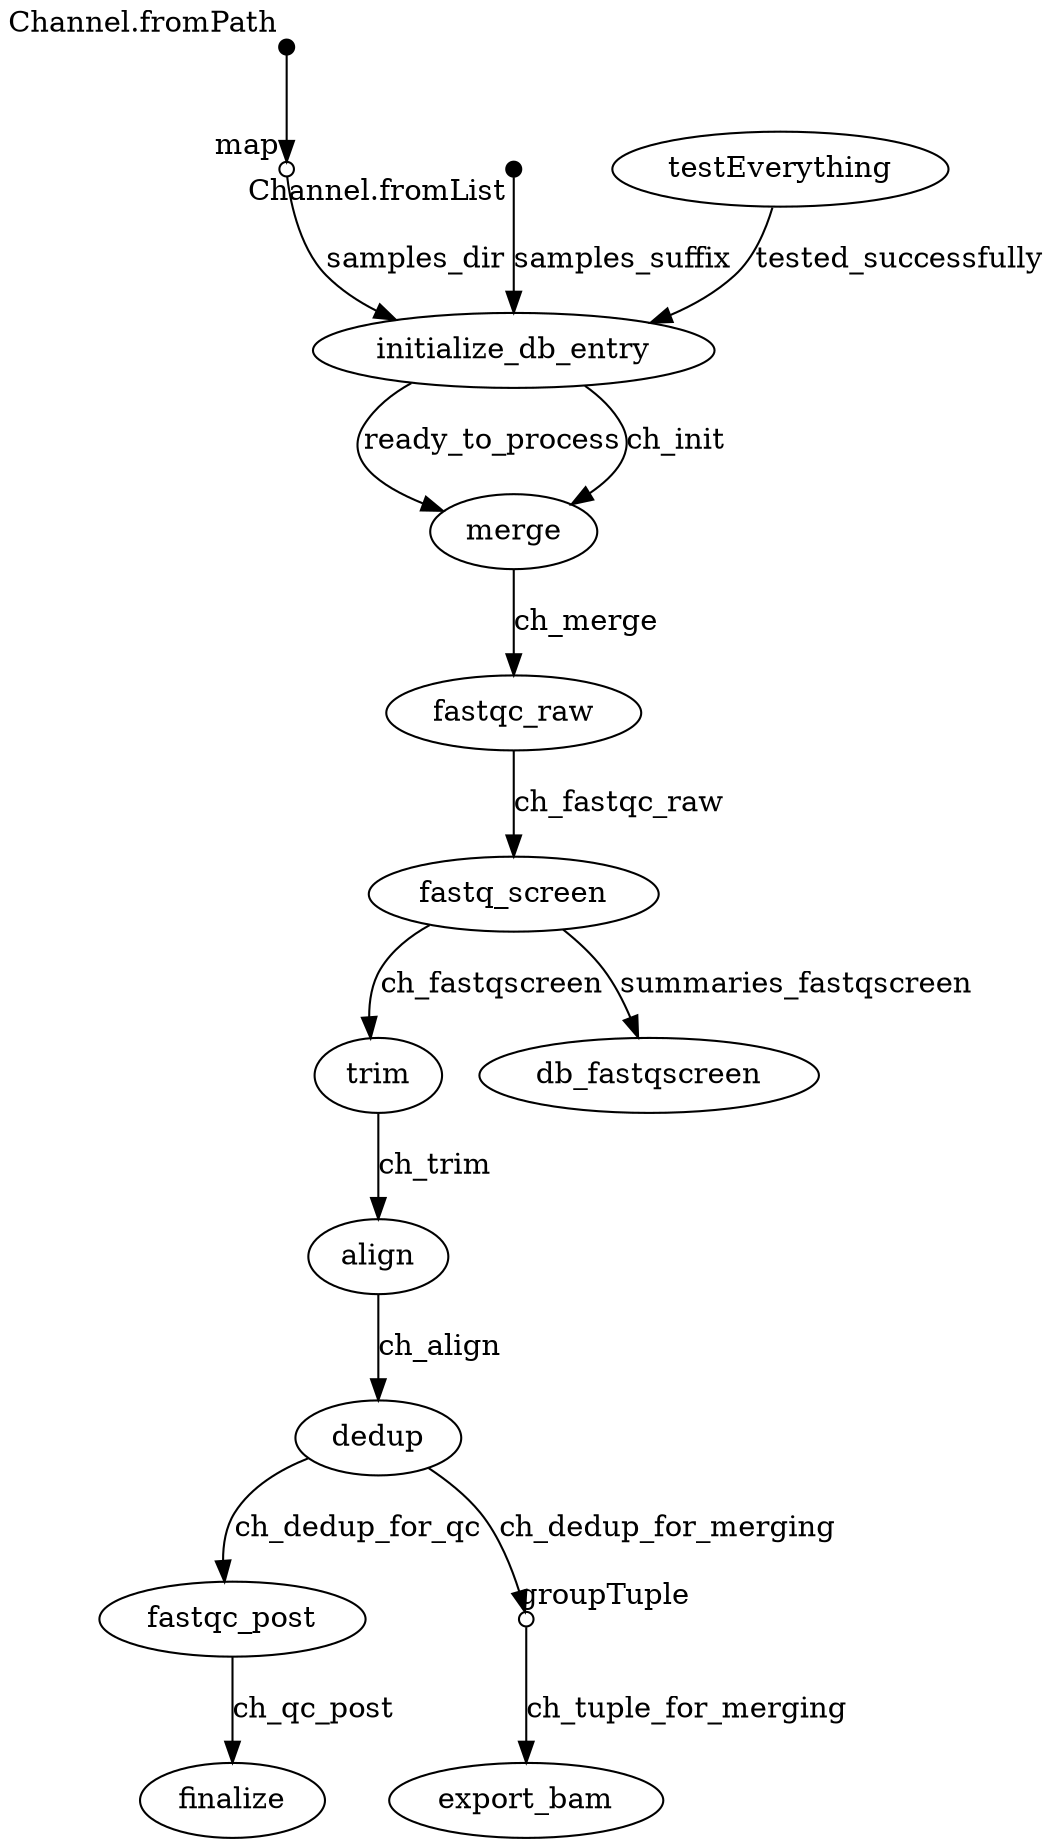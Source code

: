 digraph "dag10" {
p0 [shape=point,label="",fixedsize=true,width=0.1,xlabel="Channel.fromPath"];
p1 [shape=circle,label="",fixedsize=true,width=0.1,xlabel="map"];
p0 -> p1;

p1 [shape=circle,label="",fixedsize=true,width=0.1,xlabel="map"];
p4 [label="initialize_db_entry"];
p1 -> p4 [label="samples_dir"];

p2 [shape=point,label="",fixedsize=true,width=0.1,xlabel="Channel.fromList"];
p4 [label="initialize_db_entry"];
p2 -> p4 [label="samples_suffix"];

p3 [label="testEverything"];
p4 [label="initialize_db_entry"];
p3 -> p4 [label="tested_successfully"];

p4 [label="initialize_db_entry"];
p5 [label="merge"];
p4 -> p5 [label="ready_to_process"];

p4 [label="initialize_db_entry"];
p5 [label="merge"];
p4 -> p5 [label="ch_init"];

p5 [label="merge"];
p6 [label="fastqc_raw"];
p5 -> p6 [label="ch_merge"];

p6 [label="fastqc_raw"];
p7 [label="fastq_screen"];
p6 -> p7 [label="ch_fastqc_raw"];

p7 [label="fastq_screen"];
p9 [label="trim"];
p7 -> p9 [label="ch_fastqscreen"];

p7 [label="fastq_screen"];
p8 [label="db_fastqscreen"];
p7 -> p8 [label="summaries_fastqscreen"];

p9 [label="trim"];
p10 [label="align"];
p9 -> p10 [label="ch_trim"];

p10 [label="align"];
p11 [label="dedup"];
p10 -> p11 [label="ch_align"];

p11 [label="dedup"];
p14 [label="fastqc_post"];
p11 -> p14 [label="ch_dedup_for_qc"];

p11 [label="dedup"];
p12 [shape=circle,label="",fixedsize=true,width=0.1,xlabel="groupTuple"];
p11 -> p12 [label="ch_dedup_for_merging"];

p12 [shape=circle,label="",fixedsize=true,width=0.1,xlabel="groupTuple"];
p13 [label="export_bam"];
p12 -> p13 [label="ch_tuple_for_merging"];

p14 [label="fastqc_post"];
p15 [label="finalize"];
p14 -> p15 [label="ch_qc_post"];

}
